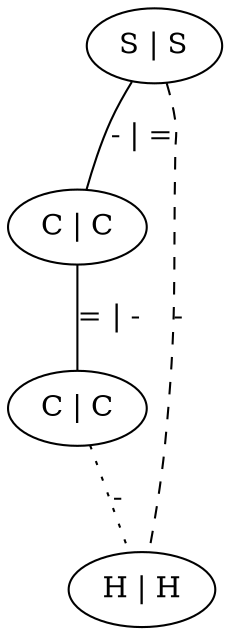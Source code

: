graph G {
	0 [ label="S | S" ]
	1 [ label="C | C" ]
	2 [ label="C | C" ]
	3 [ label="H | H" ]
	0 -- 1 [ label="- | =" ]
	0 -- 3 [ style=dashed label="-" ]
	1 -- 2 [ label="= | -" ]
	2 -- 3 [ style=dotted label="-" ]
}
